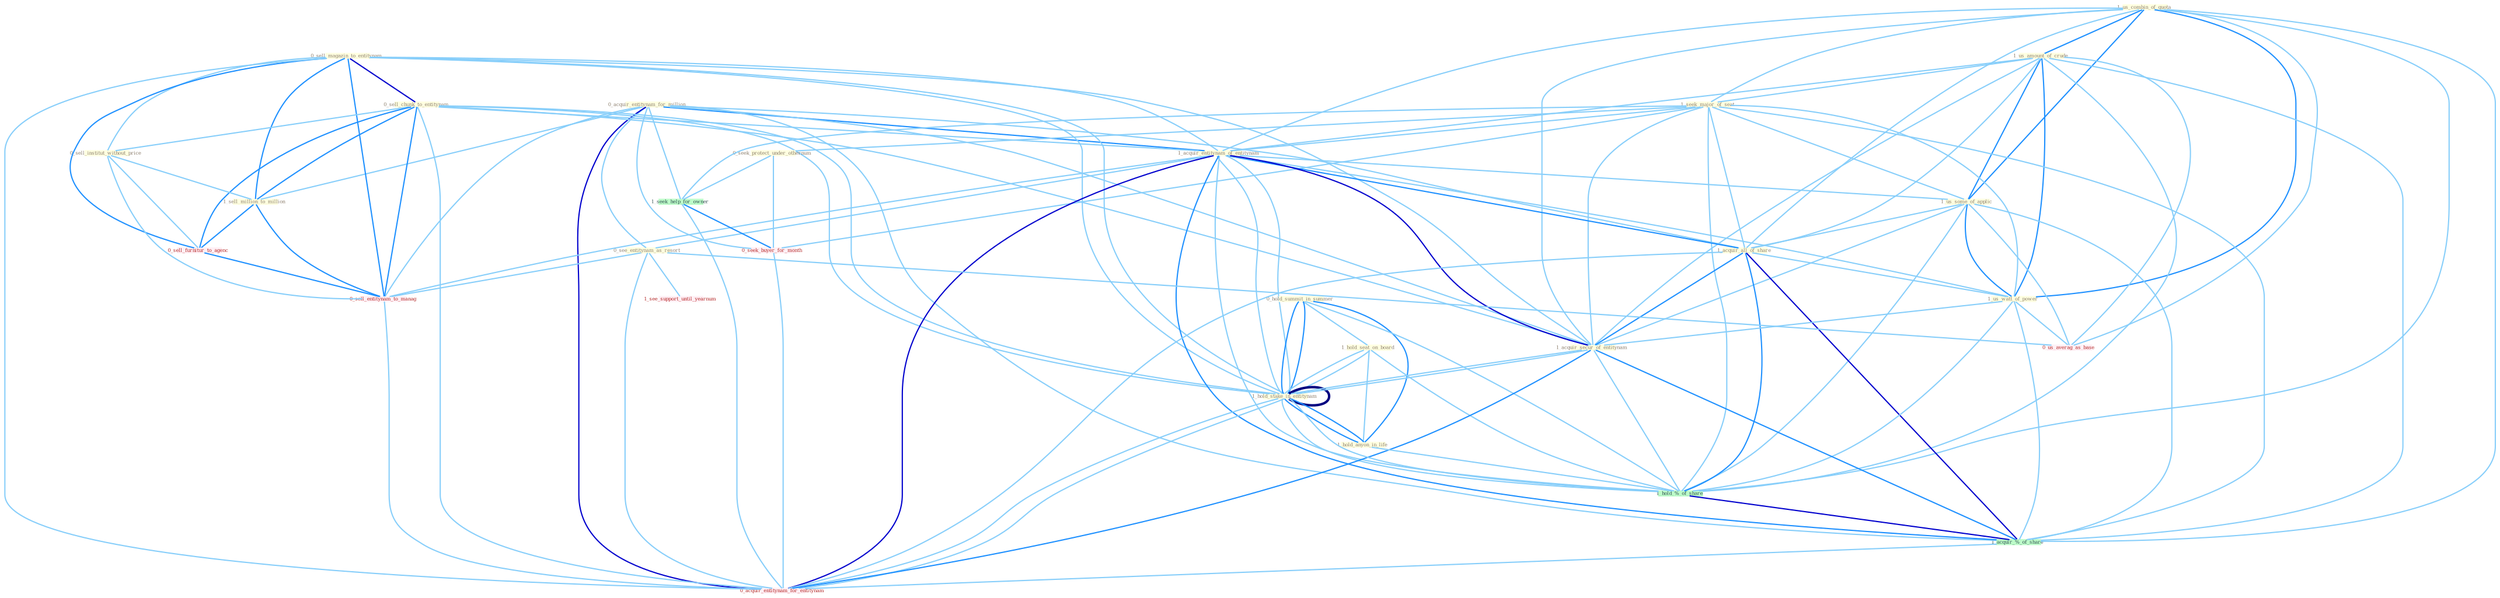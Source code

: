 Graph G{ 
    node
    [shape=polygon,style=filled,width=.5,height=.06,color="#BDFCC9",fixedsize=true,fontsize=4,
    fontcolor="#2f4f4f"];
    {node
    [color="#ffffe0", fontcolor="#8b7d6b"] "0_acquir_entitynam_for_million " "0_sell_magazin_to_entitynam " "1_us_combin_of_quota " "1_us_amount_of_crude " "0_sell_chunk_to_entitynam " "1_seek_major_of_seat " "1_acquir_entitynam_of_entitynam " "0_seek_protect_under_othernum " "0_hold_summit_in_summer " "1_us_some_of_applic " "1_hold_seat_on_board " "1_acquir_all_of_share " "0_sell_institut_without_price " "1_hold_stake_in_entitynam " "0_see_entitynam_as_resort " "1_us_watt_of_power " "1_sell_million_to_million " "1_acquir_secur_of_entitynam " "1_hold_anyon_in_life "}
{node [color="#fff0f5", fontcolor="#b22222"] "0_seek_buyer_for_month " "1_see_support_until_yearnum " "0_sell_furnitur_to_agenc " "0_us_averag_as_base " "0_sell_entitynam_to_manag " "0_acquir_entitynam_for_entitynam "}
edge [color="#B0E2FF"];

	"0_acquir_entitynam_for_million " -- "1_acquir_entitynam_of_entitynam " [w="2", color="#1e90ff" , len=0.8];
	"0_acquir_entitynam_for_million " -- "1_acquir_all_of_share " [w="1", color="#87cefa" ];
	"0_acquir_entitynam_for_million " -- "0_see_entitynam_as_resort " [w="1", color="#87cefa" ];
	"0_acquir_entitynam_for_million " -- "1_sell_million_to_million " [w="1", color="#87cefa" ];
	"0_acquir_entitynam_for_million " -- "1_acquir_secur_of_entitynam " [w="1", color="#87cefa" ];
	"0_acquir_entitynam_for_million " -- "1_seek_help_for_owner " [w="1", color="#87cefa" ];
	"0_acquir_entitynam_for_million " -- "0_seek_buyer_for_month " [w="1", color="#87cefa" ];
	"0_acquir_entitynam_for_million " -- "1_acquir_%_of_share " [w="1", color="#87cefa" ];
	"0_acquir_entitynam_for_million " -- "0_sell_entitynam_to_manag " [w="1", color="#87cefa" ];
	"0_acquir_entitynam_for_million " -- "0_acquir_entitynam_for_entitynam " [w="3", color="#0000cd" , len=0.6];
	"0_sell_magazin_to_entitynam " -- "0_sell_chunk_to_entitynam " [w="3", color="#0000cd" , len=0.6];
	"0_sell_magazin_to_entitynam " -- "1_acquir_entitynam_of_entitynam " [w="1", color="#87cefa" ];
	"0_sell_magazin_to_entitynam " -- "0_sell_institut_without_price " [w="1", color="#87cefa" ];
	"0_sell_magazin_to_entitynam " -- "1_hold_stake_in_entitynam " [w="1", color="#87cefa" ];
	"0_sell_magazin_to_entitynam " -- "1_sell_million_to_million " [w="2", color="#1e90ff" , len=0.8];
	"0_sell_magazin_to_entitynam " -- "1_acquir_secur_of_entitynam " [w="1", color="#87cefa" ];
	"0_sell_magazin_to_entitynam " -- "1_hold_stake_in_entitynam " [w="1", color="#87cefa" ];
	"0_sell_magazin_to_entitynam " -- "0_sell_furnitur_to_agenc " [w="2", color="#1e90ff" , len=0.8];
	"0_sell_magazin_to_entitynam " -- "0_sell_entitynam_to_manag " [w="2", color="#1e90ff" , len=0.8];
	"0_sell_magazin_to_entitynam " -- "0_acquir_entitynam_for_entitynam " [w="1", color="#87cefa" ];
	"1_us_combin_of_quota " -- "1_us_amount_of_crude " [w="2", color="#1e90ff" , len=0.8];
	"1_us_combin_of_quota " -- "1_seek_major_of_seat " [w="1", color="#87cefa" ];
	"1_us_combin_of_quota " -- "1_acquir_entitynam_of_entitynam " [w="1", color="#87cefa" ];
	"1_us_combin_of_quota " -- "1_us_some_of_applic " [w="2", color="#1e90ff" , len=0.8];
	"1_us_combin_of_quota " -- "1_acquir_all_of_share " [w="1", color="#87cefa" ];
	"1_us_combin_of_quota " -- "1_us_watt_of_power " [w="2", color="#1e90ff" , len=0.8];
	"1_us_combin_of_quota " -- "1_acquir_secur_of_entitynam " [w="1", color="#87cefa" ];
	"1_us_combin_of_quota " -- "1_hold_%_of_share " [w="1", color="#87cefa" ];
	"1_us_combin_of_quota " -- "1_acquir_%_of_share " [w="1", color="#87cefa" ];
	"1_us_combin_of_quota " -- "0_us_averag_as_base " [w="1", color="#87cefa" ];
	"1_us_amount_of_crude " -- "1_seek_major_of_seat " [w="1", color="#87cefa" ];
	"1_us_amount_of_crude " -- "1_acquir_entitynam_of_entitynam " [w="1", color="#87cefa" ];
	"1_us_amount_of_crude " -- "1_us_some_of_applic " [w="2", color="#1e90ff" , len=0.8];
	"1_us_amount_of_crude " -- "1_acquir_all_of_share " [w="1", color="#87cefa" ];
	"1_us_amount_of_crude " -- "1_us_watt_of_power " [w="2", color="#1e90ff" , len=0.8];
	"1_us_amount_of_crude " -- "1_acquir_secur_of_entitynam " [w="1", color="#87cefa" ];
	"1_us_amount_of_crude " -- "1_hold_%_of_share " [w="1", color="#87cefa" ];
	"1_us_amount_of_crude " -- "1_acquir_%_of_share " [w="1", color="#87cefa" ];
	"1_us_amount_of_crude " -- "0_us_averag_as_base " [w="1", color="#87cefa" ];
	"0_sell_chunk_to_entitynam " -- "1_acquir_entitynam_of_entitynam " [w="1", color="#87cefa" ];
	"0_sell_chunk_to_entitynam " -- "0_sell_institut_without_price " [w="1", color="#87cefa" ];
	"0_sell_chunk_to_entitynam " -- "1_hold_stake_in_entitynam " [w="1", color="#87cefa" ];
	"0_sell_chunk_to_entitynam " -- "1_sell_million_to_million " [w="2", color="#1e90ff" , len=0.8];
	"0_sell_chunk_to_entitynam " -- "1_acquir_secur_of_entitynam " [w="1", color="#87cefa" ];
	"0_sell_chunk_to_entitynam " -- "1_hold_stake_in_entitynam " [w="1", color="#87cefa" ];
	"0_sell_chunk_to_entitynam " -- "0_sell_furnitur_to_agenc " [w="2", color="#1e90ff" , len=0.8];
	"0_sell_chunk_to_entitynam " -- "0_sell_entitynam_to_manag " [w="2", color="#1e90ff" , len=0.8];
	"0_sell_chunk_to_entitynam " -- "0_acquir_entitynam_for_entitynam " [w="1", color="#87cefa" ];
	"1_seek_major_of_seat " -- "1_acquir_entitynam_of_entitynam " [w="1", color="#87cefa" ];
	"1_seek_major_of_seat " -- "0_seek_protect_under_othernum " [w="1", color="#87cefa" ];
	"1_seek_major_of_seat " -- "1_us_some_of_applic " [w="1", color="#87cefa" ];
	"1_seek_major_of_seat " -- "1_acquir_all_of_share " [w="1", color="#87cefa" ];
	"1_seek_major_of_seat " -- "1_us_watt_of_power " [w="1", color="#87cefa" ];
	"1_seek_major_of_seat " -- "1_acquir_secur_of_entitynam " [w="1", color="#87cefa" ];
	"1_seek_major_of_seat " -- "1_hold_%_of_share " [w="1", color="#87cefa" ];
	"1_seek_major_of_seat " -- "1_seek_help_for_owner " [w="1", color="#87cefa" ];
	"1_seek_major_of_seat " -- "0_seek_buyer_for_month " [w="1", color="#87cefa" ];
	"1_seek_major_of_seat " -- "1_acquir_%_of_share " [w="1", color="#87cefa" ];
	"1_acquir_entitynam_of_entitynam " -- "1_us_some_of_applic " [w="1", color="#87cefa" ];
	"1_acquir_entitynam_of_entitynam " -- "1_acquir_all_of_share " [w="2", color="#1e90ff" , len=0.8];
	"1_acquir_entitynam_of_entitynam " -- "1_hold_stake_in_entitynam " [w="1", color="#87cefa" ];
	"1_acquir_entitynam_of_entitynam " -- "0_see_entitynam_as_resort " [w="1", color="#87cefa" ];
	"1_acquir_entitynam_of_entitynam " -- "1_us_watt_of_power " [w="1", color="#87cefa" ];
	"1_acquir_entitynam_of_entitynam " -- "1_acquir_secur_of_entitynam " [w="3", color="#0000cd" , len=0.6];
	"1_acquir_entitynam_of_entitynam " -- "1_hold_%_of_share " [w="1", color="#87cefa" ];
	"1_acquir_entitynam_of_entitynam " -- "1_hold_stake_in_entitynam " [w="1", color="#87cefa" ];
	"1_acquir_entitynam_of_entitynam " -- "1_acquir_%_of_share " [w="2", color="#1e90ff" , len=0.8];
	"1_acquir_entitynam_of_entitynam " -- "0_sell_entitynam_to_manag " [w="1", color="#87cefa" ];
	"1_acquir_entitynam_of_entitynam " -- "0_acquir_entitynam_for_entitynam " [w="3", color="#0000cd" , len=0.6];
	"0_seek_protect_under_othernum " -- "1_seek_help_for_owner " [w="1", color="#87cefa" ];
	"0_seek_protect_under_othernum " -- "0_seek_buyer_for_month " [w="1", color="#87cefa" ];
	"0_hold_summit_in_summer " -- "1_hold_seat_on_board " [w="1", color="#87cefa" ];
	"0_hold_summit_in_summer " -- "1_hold_stake_in_entitynam " [w="2", color="#1e90ff" , len=0.8];
	"0_hold_summit_in_summer " -- "1_hold_anyon_in_life " [w="2", color="#1e90ff" , len=0.8];
	"0_hold_summit_in_summer " -- "1_hold_%_of_share " [w="1", color="#87cefa" ];
	"0_hold_summit_in_summer " -- "1_hold_stake_in_entitynam " [w="2", color="#1e90ff" , len=0.8];
	"1_us_some_of_applic " -- "1_acquir_all_of_share " [w="1", color="#87cefa" ];
	"1_us_some_of_applic " -- "1_us_watt_of_power " [w="2", color="#1e90ff" , len=0.8];
	"1_us_some_of_applic " -- "1_acquir_secur_of_entitynam " [w="1", color="#87cefa" ];
	"1_us_some_of_applic " -- "1_hold_%_of_share " [w="1", color="#87cefa" ];
	"1_us_some_of_applic " -- "1_acquir_%_of_share " [w="1", color="#87cefa" ];
	"1_us_some_of_applic " -- "0_us_averag_as_base " [w="1", color="#87cefa" ];
	"1_hold_seat_on_board " -- "1_hold_stake_in_entitynam " [w="1", color="#87cefa" ];
	"1_hold_seat_on_board " -- "1_hold_anyon_in_life " [w="1", color="#87cefa" ];
	"1_hold_seat_on_board " -- "1_hold_%_of_share " [w="1", color="#87cefa" ];
	"1_hold_seat_on_board " -- "1_hold_stake_in_entitynam " [w="1", color="#87cefa" ];
	"1_acquir_all_of_share " -- "1_us_watt_of_power " [w="1", color="#87cefa" ];
	"1_acquir_all_of_share " -- "1_acquir_secur_of_entitynam " [w="2", color="#1e90ff" , len=0.8];
	"1_acquir_all_of_share " -- "1_hold_%_of_share " [w="2", color="#1e90ff" , len=0.8];
	"1_acquir_all_of_share " -- "1_acquir_%_of_share " [w="3", color="#0000cd" , len=0.6];
	"1_acquir_all_of_share " -- "0_acquir_entitynam_for_entitynam " [w="1", color="#87cefa" ];
	"0_sell_institut_without_price " -- "1_sell_million_to_million " [w="1", color="#87cefa" ];
	"0_sell_institut_without_price " -- "0_sell_furnitur_to_agenc " [w="1", color="#87cefa" ];
	"0_sell_institut_without_price " -- "0_sell_entitynam_to_manag " [w="1", color="#87cefa" ];
	"1_hold_stake_in_entitynam " -- "1_acquir_secur_of_entitynam " [w="1", color="#87cefa" ];
	"1_hold_stake_in_entitynam " -- "1_hold_anyon_in_life " [w="2", color="#1e90ff" , len=0.8];
	"1_hold_stake_in_entitynam " -- "1_hold_%_of_share " [w="1", color="#87cefa" ];
	"1_hold_stake_in_entitynam " -- "1_hold_stake_in_entitynam " [w="4", style=bold, color="#000080", len=0.4];
	"1_hold_stake_in_entitynam " -- "0_acquir_entitynam_for_entitynam " [w="1", color="#87cefa" ];
	"0_see_entitynam_as_resort " -- "1_see_support_until_yearnum " [w="1", color="#87cefa" ];
	"0_see_entitynam_as_resort " -- "0_us_averag_as_base " [w="1", color="#87cefa" ];
	"0_see_entitynam_as_resort " -- "0_sell_entitynam_to_manag " [w="1", color="#87cefa" ];
	"0_see_entitynam_as_resort " -- "0_acquir_entitynam_for_entitynam " [w="1", color="#87cefa" ];
	"1_us_watt_of_power " -- "1_acquir_secur_of_entitynam " [w="1", color="#87cefa" ];
	"1_us_watt_of_power " -- "1_hold_%_of_share " [w="1", color="#87cefa" ];
	"1_us_watt_of_power " -- "1_acquir_%_of_share " [w="1", color="#87cefa" ];
	"1_us_watt_of_power " -- "0_us_averag_as_base " [w="1", color="#87cefa" ];
	"1_sell_million_to_million " -- "0_sell_furnitur_to_agenc " [w="2", color="#1e90ff" , len=0.8];
	"1_sell_million_to_million " -- "0_sell_entitynam_to_manag " [w="2", color="#1e90ff" , len=0.8];
	"1_acquir_secur_of_entitynam " -- "1_hold_%_of_share " [w="1", color="#87cefa" ];
	"1_acquir_secur_of_entitynam " -- "1_hold_stake_in_entitynam " [w="1", color="#87cefa" ];
	"1_acquir_secur_of_entitynam " -- "1_acquir_%_of_share " [w="2", color="#1e90ff" , len=0.8];
	"1_acquir_secur_of_entitynam " -- "0_acquir_entitynam_for_entitynam " [w="2", color="#1e90ff" , len=0.8];
	"1_hold_anyon_in_life " -- "1_hold_%_of_share " [w="1", color="#87cefa" ];
	"1_hold_anyon_in_life " -- "1_hold_stake_in_entitynam " [w="2", color="#1e90ff" , len=0.8];
	"1_hold_%_of_share " -- "1_hold_stake_in_entitynam " [w="1", color="#87cefa" ];
	"1_hold_%_of_share " -- "1_acquir_%_of_share " [w="3", color="#0000cd" , len=0.6];
	"1_hold_stake_in_entitynam " -- "0_acquir_entitynam_for_entitynam " [w="1", color="#87cefa" ];
	"1_seek_help_for_owner " -- "0_seek_buyer_for_month " [w="2", color="#1e90ff" , len=0.8];
	"1_seek_help_for_owner " -- "0_acquir_entitynam_for_entitynam " [w="1", color="#87cefa" ];
	"0_seek_buyer_for_month " -- "0_acquir_entitynam_for_entitynam " [w="1", color="#87cefa" ];
	"1_acquir_%_of_share " -- "0_acquir_entitynam_for_entitynam " [w="1", color="#87cefa" ];
	"0_sell_furnitur_to_agenc " -- "0_sell_entitynam_to_manag " [w="2", color="#1e90ff" , len=0.8];
	"0_sell_entitynam_to_manag " -- "0_acquir_entitynam_for_entitynam " [w="1", color="#87cefa" ];
}